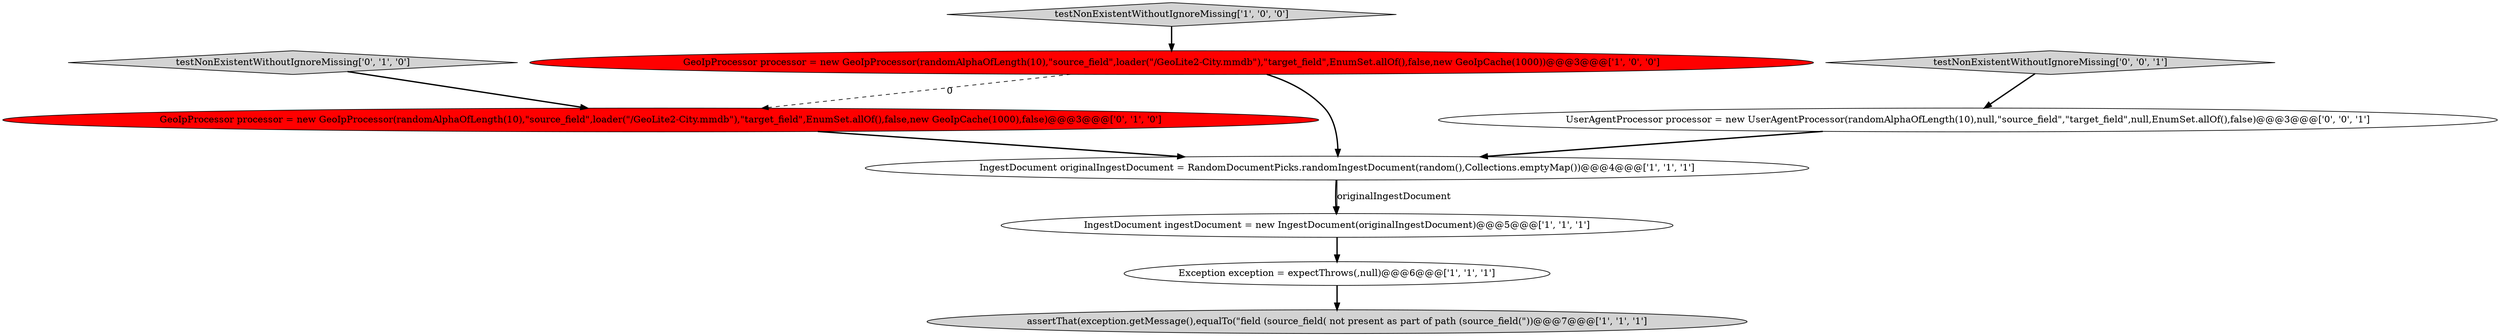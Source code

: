 digraph {
8 [style = filled, label = "UserAgentProcessor processor = new UserAgentProcessor(randomAlphaOfLength(10),null,\"source_field\",\"target_field\",null,EnumSet.allOf(),false)@@@3@@@['0', '0', '1']", fillcolor = white, shape = ellipse image = "AAA0AAABBB3BBB"];
5 [style = filled, label = "assertThat(exception.getMessage(),equalTo(\"field (source_field( not present as part of path (source_field(\"))@@@7@@@['1', '1', '1']", fillcolor = lightgray, shape = ellipse image = "AAA0AAABBB1BBB"];
9 [style = filled, label = "testNonExistentWithoutIgnoreMissing['0', '0', '1']", fillcolor = lightgray, shape = diamond image = "AAA0AAABBB3BBB"];
0 [style = filled, label = "IngestDocument originalIngestDocument = RandomDocumentPicks.randomIngestDocument(random(),Collections.emptyMap())@@@4@@@['1', '1', '1']", fillcolor = white, shape = ellipse image = "AAA0AAABBB1BBB"];
6 [style = filled, label = "testNonExistentWithoutIgnoreMissing['0', '1', '0']", fillcolor = lightgray, shape = diamond image = "AAA0AAABBB2BBB"];
7 [style = filled, label = "GeoIpProcessor processor = new GeoIpProcessor(randomAlphaOfLength(10),\"source_field\",loader(\"/GeoLite2-City.mmdb\"),\"target_field\",EnumSet.allOf(),false,new GeoIpCache(1000),false)@@@3@@@['0', '1', '0']", fillcolor = red, shape = ellipse image = "AAA1AAABBB2BBB"];
1 [style = filled, label = "IngestDocument ingestDocument = new IngestDocument(originalIngestDocument)@@@5@@@['1', '1', '1']", fillcolor = white, shape = ellipse image = "AAA0AAABBB1BBB"];
3 [style = filled, label = "GeoIpProcessor processor = new GeoIpProcessor(randomAlphaOfLength(10),\"source_field\",loader(\"/GeoLite2-City.mmdb\"),\"target_field\",EnumSet.allOf(),false,new GeoIpCache(1000))@@@3@@@['1', '0', '0']", fillcolor = red, shape = ellipse image = "AAA1AAABBB1BBB"];
2 [style = filled, label = "Exception exception = expectThrows(,null)@@@6@@@['1', '1', '1']", fillcolor = white, shape = ellipse image = "AAA0AAABBB1BBB"];
4 [style = filled, label = "testNonExistentWithoutIgnoreMissing['1', '0', '0']", fillcolor = lightgray, shape = diamond image = "AAA0AAABBB1BBB"];
8->0 [style = bold, label=""];
4->3 [style = bold, label=""];
1->2 [style = bold, label=""];
7->0 [style = bold, label=""];
6->7 [style = bold, label=""];
9->8 [style = bold, label=""];
3->7 [style = dashed, label="0"];
0->1 [style = bold, label=""];
0->1 [style = solid, label="originalIngestDocument"];
3->0 [style = bold, label=""];
2->5 [style = bold, label=""];
}
